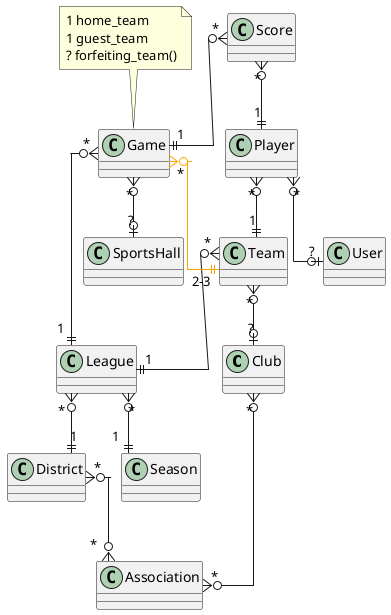 @startuml
    skinparam linetype ortho

    Club      "*"  }o--o{  "*"    Association
    District  "*"  }o--o{  "*"    Association
    League    "*"  }o--||  "1"    District
    League    "*"  }o--||  "1"    Season
    Team      "*"  }o--o|  "?"    Club
    Team      "*"  }o--||  "1"    League
    Game      "*"  }o--||  "1"    League
    Game      "*"  }o--o|  "?"    SportsHall
    Game      "*"  }o--||  "2-3"  Team #orange
    Player    "*"  }o--o|  "?"    User
    Player    "*"  }o--||  "1"    Team
    Score     "*"  }o--||  "1"    Player
    Score     "*"  }o--||  "1"    Game

    note top of Game
      1 home_team
      1 guest_team
      ? forfeiting_team()
    end note
@enduml

